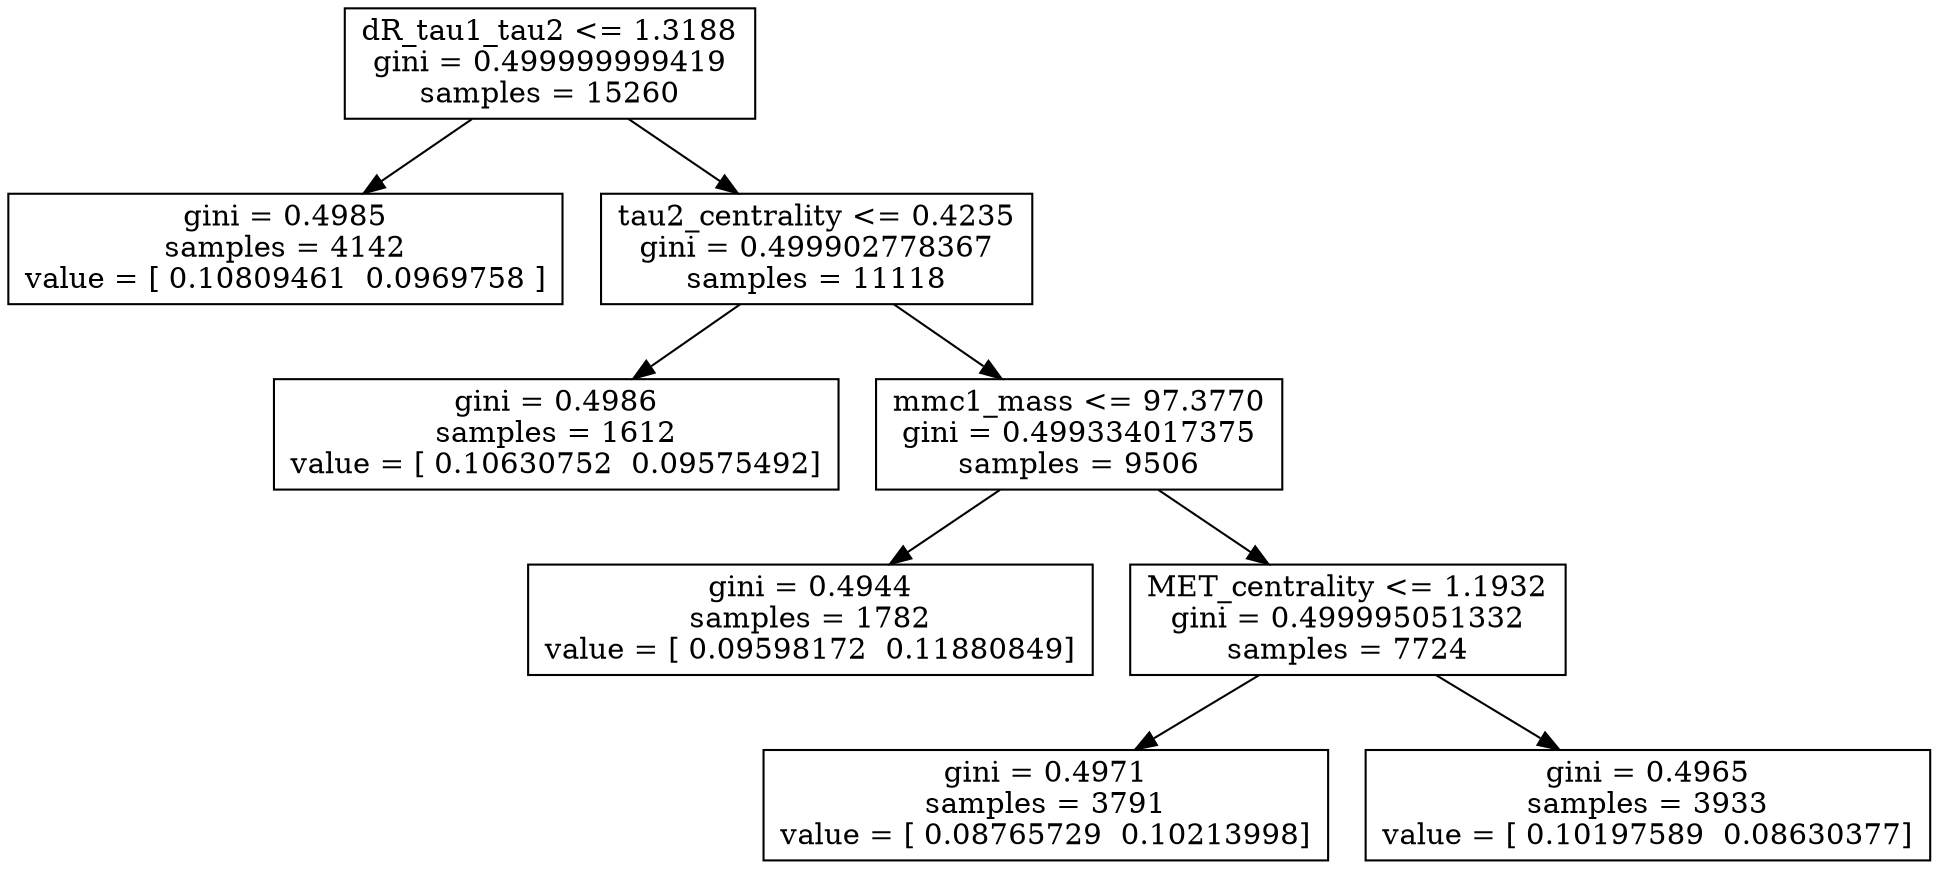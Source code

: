 digraph Tree {
0 [label="dR_tau1_tau2 <= 1.3188\ngini = 0.499999999419\nsamples = 15260", shape="box"] ;
1 [label="gini = 0.4985\nsamples = 4142\nvalue = [ 0.10809461  0.0969758 ]", shape="box"] ;
0 -> 1 ;
2 [label="tau2_centrality <= 0.4235\ngini = 0.499902778367\nsamples = 11118", shape="box"] ;
0 -> 2 ;
3 [label="gini = 0.4986\nsamples = 1612\nvalue = [ 0.10630752  0.09575492]", shape="box"] ;
2 -> 3 ;
4 [label="mmc1_mass <= 97.3770\ngini = 0.499334017375\nsamples = 9506", shape="box"] ;
2 -> 4 ;
5 [label="gini = 0.4944\nsamples = 1782\nvalue = [ 0.09598172  0.11880849]", shape="box"] ;
4 -> 5 ;
6 [label="MET_centrality <= 1.1932\ngini = 0.499995051332\nsamples = 7724", shape="box"] ;
4 -> 6 ;
7 [label="gini = 0.4971\nsamples = 3791\nvalue = [ 0.08765729  0.10213998]", shape="box"] ;
6 -> 7 ;
8 [label="gini = 0.4965\nsamples = 3933\nvalue = [ 0.10197589  0.08630377]", shape="box"] ;
6 -> 8 ;
}
